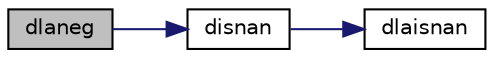 digraph "dlaneg"
{
 // LATEX_PDF_SIZE
  edge [fontname="Helvetica",fontsize="10",labelfontname="Helvetica",labelfontsize="10"];
  node [fontname="Helvetica",fontsize="10",shape=record];
  rankdir="LR";
  Node1 [label="dlaneg",height=0.2,width=0.4,color="black", fillcolor="grey75", style="filled", fontcolor="black",tooltip="DLANEG computes the Sturm count."];
  Node1 -> Node2 [color="midnightblue",fontsize="10",style="solid",fontname="Helvetica"];
  Node2 [label="disnan",height=0.2,width=0.4,color="black", fillcolor="white", style="filled",URL="$disnan_8f.html#a230d4e1886896853b11e44e541b2c6a3",tooltip="DISNAN tests input for NaN."];
  Node2 -> Node3 [color="midnightblue",fontsize="10",style="solid",fontname="Helvetica"];
  Node3 [label="dlaisnan",height=0.2,width=0.4,color="black", fillcolor="white", style="filled",URL="$dlaisnan_8f.html#a341ec834c6fc14a17fead550ff486022",tooltip="DLAISNAN tests input for NaN by comparing two arguments for inequality."];
}
